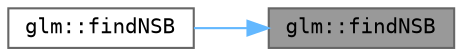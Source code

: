 digraph "glm::findNSB"
{
 // LATEX_PDF_SIZE
  bgcolor="transparent";
  edge [fontname=Terminal,fontsize=10,labelfontname=Helvetica,labelfontsize=10];
  node [fontname=Terminal,fontsize=10,shape=box,height=0.2,width=0.4];
  rankdir="RL";
  Node1 [label="glm::findNSB",height=0.2,width=0.4,color="gray40", fillcolor="grey60", style="filled", fontcolor="black",tooltip=" "];
  Node1 -> Node2 [dir="back",color="steelblue1",style="solid"];
  Node2 [label="glm::findNSB",height=0.2,width=0.4,color="grey40", fillcolor="white", style="filled",URL="$group__ext__vector__integer.html#ga799790d47fd9bb48df90c2753eeb95d7",tooltip=" "];
}
